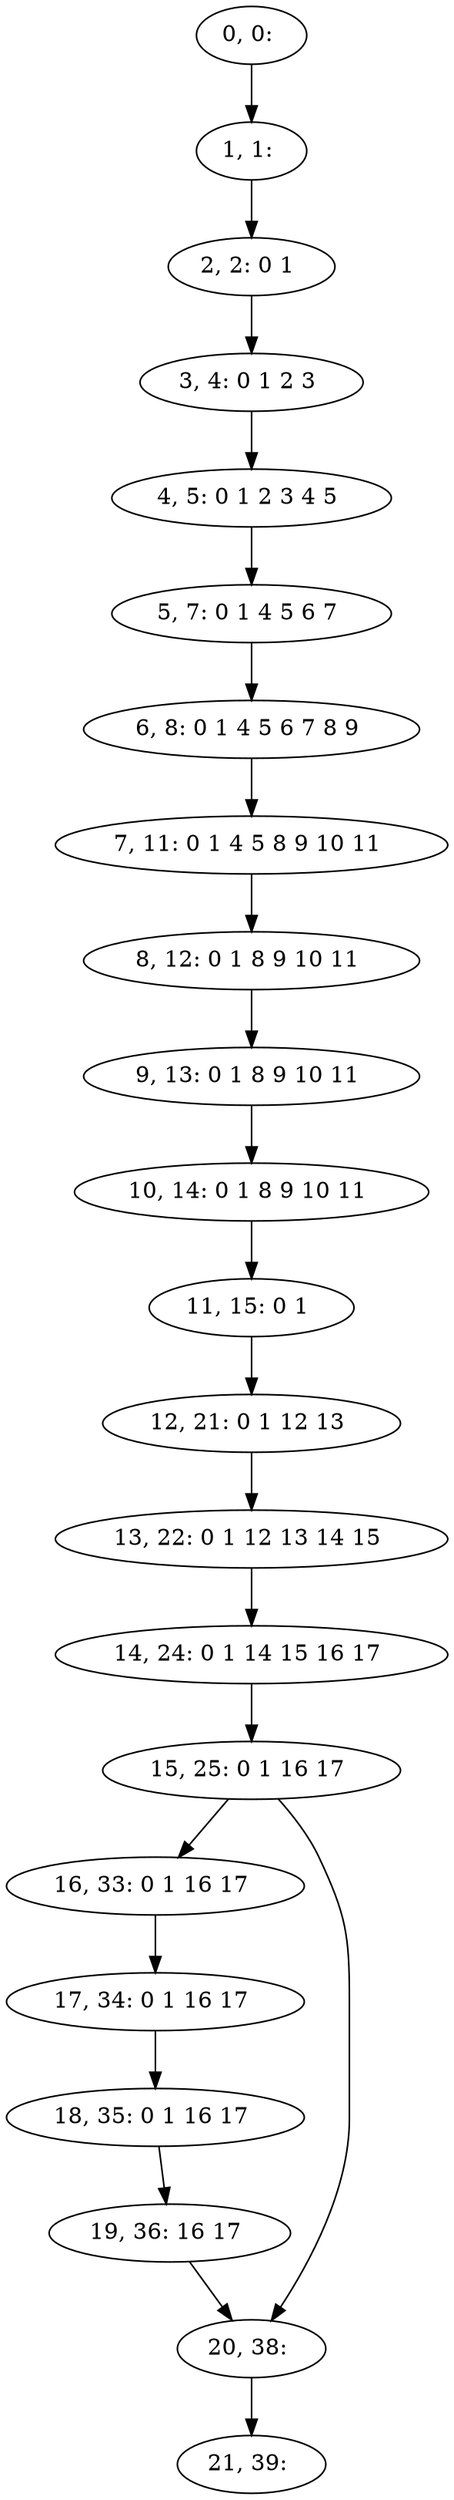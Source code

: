 digraph G {
0[label="0, 0: "];
1[label="1, 1: "];
2[label="2, 2: 0 1 "];
3[label="3, 4: 0 1 2 3 "];
4[label="4, 5: 0 1 2 3 4 5 "];
5[label="5, 7: 0 1 4 5 6 7 "];
6[label="6, 8: 0 1 4 5 6 7 8 9 "];
7[label="7, 11: 0 1 4 5 8 9 10 11 "];
8[label="8, 12: 0 1 8 9 10 11 "];
9[label="9, 13: 0 1 8 9 10 11 "];
10[label="10, 14: 0 1 8 9 10 11 "];
11[label="11, 15: 0 1 "];
12[label="12, 21: 0 1 12 13 "];
13[label="13, 22: 0 1 12 13 14 15 "];
14[label="14, 24: 0 1 14 15 16 17 "];
15[label="15, 25: 0 1 16 17 "];
16[label="16, 33: 0 1 16 17 "];
17[label="17, 34: 0 1 16 17 "];
18[label="18, 35: 0 1 16 17 "];
19[label="19, 36: 16 17 "];
20[label="20, 38: "];
21[label="21, 39: "];
0->1 ;
1->2 ;
2->3 ;
3->4 ;
4->5 ;
5->6 ;
6->7 ;
7->8 ;
8->9 ;
9->10 ;
10->11 ;
11->12 ;
12->13 ;
13->14 ;
14->15 ;
15->16 ;
15->20 ;
16->17 ;
17->18 ;
18->19 ;
19->20 ;
20->21 ;
}
